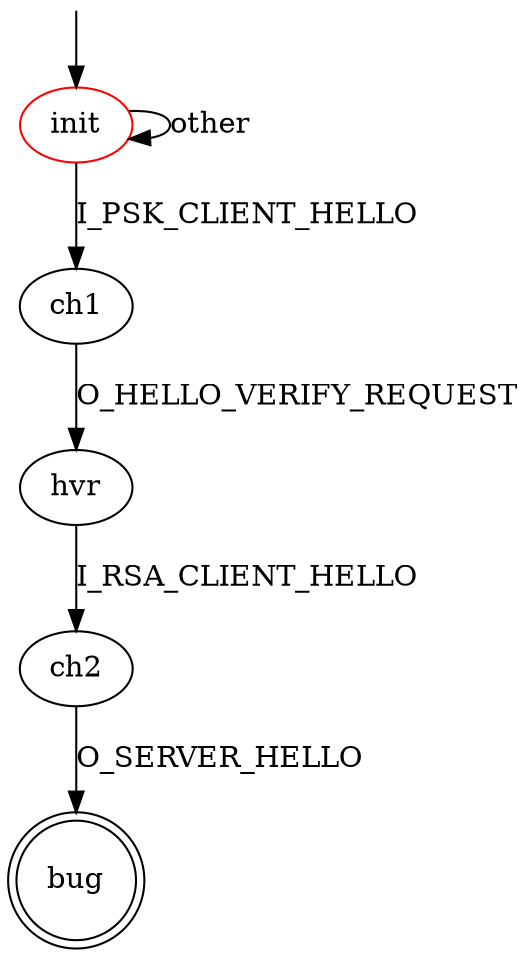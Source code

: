 // The bug is the server computing the same cookie for the first two CLIENT_HELLO in a handshake, despite them having different cipher suites (e.g., cipher suites which use different key exchanges).
// This is simplified non-parametric pattern capturing the bug for the case when the first CLIENT_HELLO uses a PSK-based cipher suite, and the second an RSA-based cipher suite.
// The parametric version can capture the bug for all combination of cipher suites. 
digraph G {
label=""
init [color="red"]
bug [shape="doublecircle"]
 
init -> ch1 [label="I_PSK_CLIENT_HELLO"]
init -> init [label="other"]

ch1 -> hvr [label="O_HELLO_VERIFY_REQUEST"]

hvr -> ch2 [label="I_RSA_CLIENT_HELLO"]

ch2 -> bug [label="O_SERVER_HELLO"]

__start0 [label="" shape="none" width="0" height="0"];
__start0 -> init;
}
